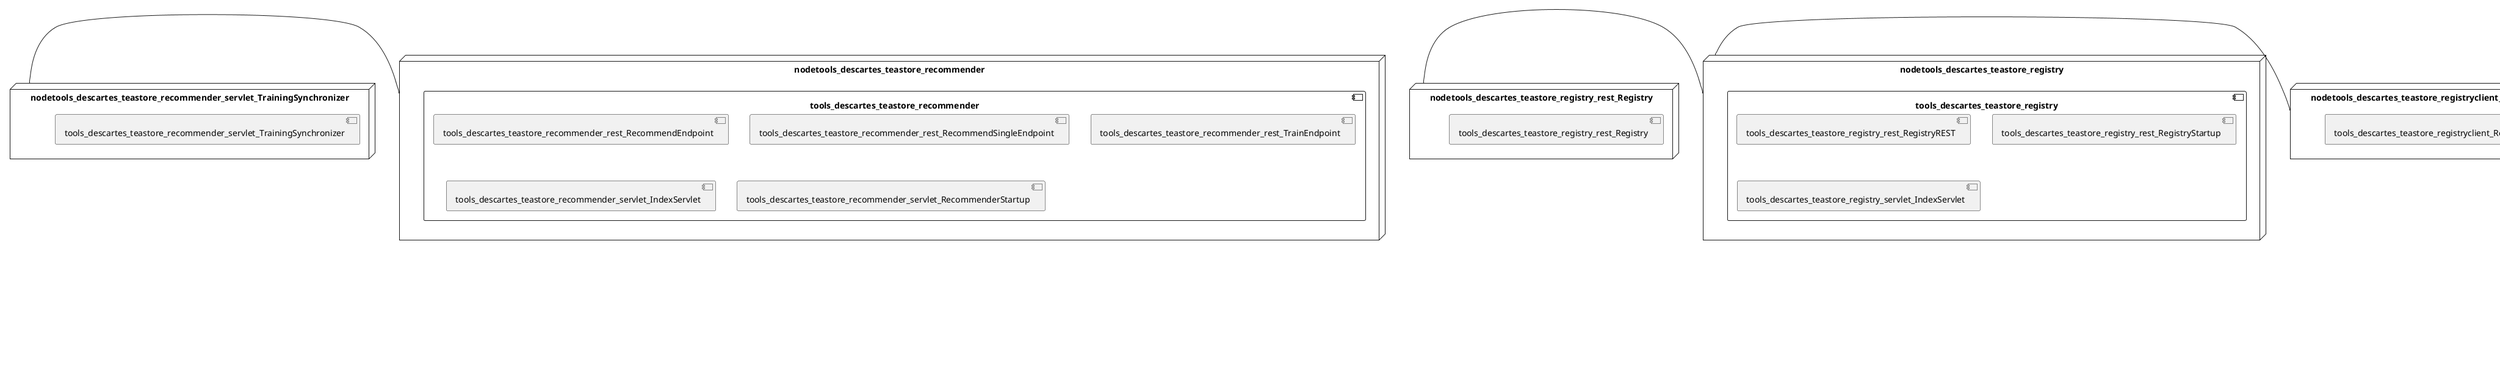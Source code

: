 @startuml
skinparam fixCircleLabelOverlapping true
skinparam componentStyle uml2
node nodetools_descartes_teastore_auth {
component tools_descartes_teastore_auth {
[tools_descartes_teastore_auth_rest_AuthCartRest] [[descartesresearch-teastore-psr.system#_YDcftGkgEe-F7f94JVFMrg]]
[tools_descartes_teastore_auth_rest_AuthUserActionsRest] [[descartesresearch-teastore-psr.system#_YDcftGkgEe-F7f94JVFMrg]]
[tools_descartes_teastore_auth_rest_ReadyRest] [[descartesresearch-teastore-psr.system#_YDcftGkgEe-F7f94JVFMrg]]
[tools_descartes_teastore_auth_startup_AuthStartup] [[descartesresearch-teastore-psr.system#_YDcftGkgEe-F7f94JVFMrg]]
}
}
node nodetools_descartes_teastore_image {
component tools_descartes_teastore_image {
[tools_descartes_teastore_image_rest_ImageProviderEndpoint] [[descartesresearch-teastore-psr.system#_YDcftGkgEe-F7f94JVFMrg]]
[tools_descartes_teastore_image_setup_ImageProviderStartup] [[descartesresearch-teastore-psr.system#_YDcftGkgEe-F7f94JVFMrg]]
}
}
node nodetools_descartes_teastore_kieker_rabbitmq {
component tools_descartes_teastore_kieker_rabbitmq {
[tools_descartes_teastore_kieker_rabbitmq_DisplayLogs] [[descartesresearch-teastore-psr.system#_YDcftGkgEe-F7f94JVFMrg]]
[tools_descartes_teastore_kieker_rabbitmq_IndexServlet] [[descartesresearch-teastore-psr.system#_YDcftGkgEe-F7f94JVFMrg]]
[tools_descartes_teastore_kieker_rabbitmq_Reset] [[descartesresearch-teastore-psr.system#_YDcftGkgEe-F7f94JVFMrg]]
}
}
node nodetools_descartes_teastore_persistence {
component tools_descartes_teastore_persistence {
[tools_descartes_teastore_persistence_rest_CacheManagerEndpoint] [[descartesresearch-teastore-psr.system#_YDcftGkgEe-F7f94JVFMrg]]
[tools_descartes_teastore_persistence_rest_CategoryEndpoint] [[descartesresearch-teastore-psr.system#_YDcftGkgEe-F7f94JVFMrg]]
[tools_descartes_teastore_persistence_rest_DatabaseGenerationEndpoint] [[descartesresearch-teastore-psr.system#_YDcftGkgEe-F7f94JVFMrg]]
[tools_descartes_teastore_persistence_rest_OrderEndpoint] [[descartesresearch-teastore-psr.system#_YDcftGkgEe-F7f94JVFMrg]]
[tools_descartes_teastore_persistence_rest_OrderItemEndpoint] [[descartesresearch-teastore-psr.system#_YDcftGkgEe-F7f94JVFMrg]]
[tools_descartes_teastore_persistence_rest_ProductEndpoint] [[descartesresearch-teastore-psr.system#_YDcftGkgEe-F7f94JVFMrg]]
[tools_descartes_teastore_persistence_rest_UserEndpoint] [[descartesresearch-teastore-psr.system#_YDcftGkgEe-F7f94JVFMrg]]
[tools_descartes_teastore_persistence_servlet_IndexServlet] [[descartesresearch-teastore-psr.system#_YDcftGkgEe-F7f94JVFMrg]]
}
}
node nodetools_descartes_teastore_recommender {
component tools_descartes_teastore_recommender {
[tools_descartes_teastore_recommender_rest_RecommendEndpoint] [[descartesresearch-teastore-psr.system#_YDcftGkgEe-F7f94JVFMrg]]
[tools_descartes_teastore_recommender_rest_RecommendSingleEndpoint] [[descartesresearch-teastore-psr.system#_YDcftGkgEe-F7f94JVFMrg]]
[tools_descartes_teastore_recommender_rest_TrainEndpoint] [[descartesresearch-teastore-psr.system#_YDcftGkgEe-F7f94JVFMrg]]
[tools_descartes_teastore_recommender_servlet_IndexServlet] [[descartesresearch-teastore-psr.system#_YDcftGkgEe-F7f94JVFMrg]]
[tools_descartes_teastore_recommender_servlet_RecommenderStartup] [[descartesresearch-teastore-psr.system#_YDcftGkgEe-F7f94JVFMrg]]
}
}
node nodetools_descartes_teastore_registry {
component tools_descartes_teastore_registry {
[tools_descartes_teastore_registry_rest_RegistryREST] [[descartesresearch-teastore-psr.system#_YDcftGkgEe-F7f94JVFMrg]]
[tools_descartes_teastore_registry_rest_RegistryStartup] [[descartesresearch-teastore-psr.system#_YDcftGkgEe-F7f94JVFMrg]]
[tools_descartes_teastore_registry_servlet_IndexServlet] [[descartesresearch-teastore-psr.system#_YDcftGkgEe-F7f94JVFMrg]]
}
}
node nodetools_descartes_teastore_webui {
component tools_descartes_teastore_webui {
[tools_descartes_teastore_webui_rest_ReadyRest] [[descartesresearch-teastore-psr.system#_YDcftGkgEe-F7f94JVFMrg]]
[tools_descartes_teastore_webui_servlet_AboutUsServlet] [[descartesresearch-teastore-psr.system#_YDcftGkgEe-F7f94JVFMrg]]
[tools_descartes_teastore_webui_servlet_CartActionServlet] [[descartesresearch-teastore-psr.system#_YDcftGkgEe-F7f94JVFMrg]]
[tools_descartes_teastore_webui_servlet_CartServlet] [[descartesresearch-teastore-psr.system#_YDcftGkgEe-F7f94JVFMrg]]
[tools_descartes_teastore_webui_servlet_CategoryServlet] [[descartesresearch-teastore-psr.system#_YDcftGkgEe-F7f94JVFMrg]]
[tools_descartes_teastore_webui_servlet_DataBaseActionServlet] [[descartesresearch-teastore-psr.system#_YDcftGkgEe-F7f94JVFMrg]]
[tools_descartes_teastore_webui_servlet_DataBaseServlet] [[descartesresearch-teastore-psr.system#_YDcftGkgEe-F7f94JVFMrg]]
[tools_descartes_teastore_webui_servlet_ErrorServlet] [[descartesresearch-teastore-psr.system#_YDcftGkgEe-F7f94JVFMrg]]
[tools_descartes_teastore_webui_servlet_IndexServlet] [[descartesresearch-teastore-psr.system#_YDcftGkgEe-F7f94JVFMrg]]
[tools_descartes_teastore_webui_servlet_LoginActionServlet] [[descartesresearch-teastore-psr.system#_YDcftGkgEe-F7f94JVFMrg]]
[tools_descartes_teastore_webui_servlet_LoginServlet] [[descartesresearch-teastore-psr.system#_YDcftGkgEe-F7f94JVFMrg]]
[tools_descartes_teastore_webui_servlet_OrderServlet] [[descartesresearch-teastore-psr.system#_YDcftGkgEe-F7f94JVFMrg]]
[tools_descartes_teastore_webui_servlet_ProductServlet] [[descartesresearch-teastore-psr.system#_YDcftGkgEe-F7f94JVFMrg]]
[tools_descartes_teastore_webui_servlet_ProfileServlet] [[descartesresearch-teastore-psr.system#_YDcftGkgEe-F7f94JVFMrg]]
[tools_descartes_teastore_webui_servlet_StatusServlet] [[descartesresearch-teastore-psr.system#_YDcftGkgEe-F7f94JVFMrg]]
[tools_descartes_teastore_webui_startup_WebuiStartup] [[descartesresearch-teastore-psr.system#_YDcftGkgEe-F7f94JVFMrg]]
}
}
node nodetools_descartes_teastore_recommender_servlet_TrainingSynchronizer {
[tools_descartes_teastore_recommender_servlet_TrainingSynchronizer] [[descartesresearch-teastore-psr.system#_YDcftGkgEe-F7f94JVFMrg]]
}
node nodetools_descartes_teastore_registry_rest_Registry {
[tools_descartes_teastore_registry_rest_Registry] [[descartesresearch-teastore-psr.system#_YDcftGkgEe-F7f94JVFMrg]]
}
node nodetools_descartes_teastore_registryclient_RegistryClient {
[tools_descartes_teastore_registryclient_RegistryClient] [[descartesresearch-teastore-psr.system#_YDcftGkgEe-F7f94JVFMrg]]
}
node nodetools_descartes_teastore_registryclient_loadbalancers_ServiceLoadBalancer {
[tools_descartes_teastore_registryclient_loadbalancers_ServiceLoadBalancer] [[descartesresearch-teastore-psr.system#_YDcftGkgEe-F7f94JVFMrg]]
}
node nodetools_descartes_teastore_registryclient_util_RESTClient {
[tools_descartes_teastore_registryclient_util_RESTClient] [[descartesresearch-teastore-psr.system#_YDcftGkgEe-F7f94JVFMrg]]
}
[nodetools_descartes_teastore_recommender_servlet_TrainingSynchronizer] - [nodetools_descartes_teastore_recommender]
[nodetools_descartes_teastore_registry_rest_Registry] - [nodetools_descartes_teastore_registry]
[nodetools_descartes_teastore_registry] - [nodetools_descartes_teastore_registryclient_RegistryClient]

@enduml
